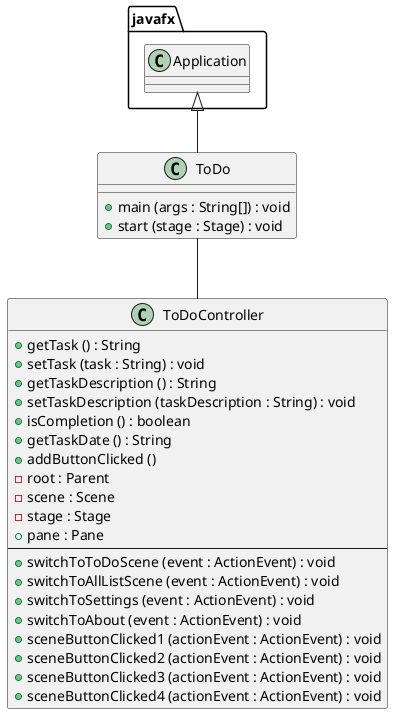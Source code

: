 @startuml
'https://plantuml.com/class-diagram

class ToDo{
    + main (args : String[]) : void
    + start (stage : Stage) : void
}

class ToDoController{
    + getTask () : String
    + setTask (task : String) : void
    + getTaskDescription () : String
    + setTaskDescription (taskDescription : String) : void
    + isCompletion () : boolean
    + getTaskDate () : String
    + addButtonClicked ()
    - root : Parent
    - scene : Scene
    - stage : Stage
    + pane : Pane
    --
    + switchToToDoScene (event : ActionEvent) : void
    + switchToAllListScene (event : ActionEvent) : void
    + switchToSettings (event : ActionEvent) : void
    + switchToAbout (event : ActionEvent) : void
    + sceneButtonClicked1 (actionEvent : ActionEvent) : void
    + sceneButtonClicked2 (actionEvent : ActionEvent) : void
    + sceneButtonClicked3 (actionEvent : ActionEvent) : void
    + sceneButtonClicked4 (actionEvent : ActionEvent) : void
}

javafx.Application <|-- ToDo

ToDo -- ToDoController
@enduml
